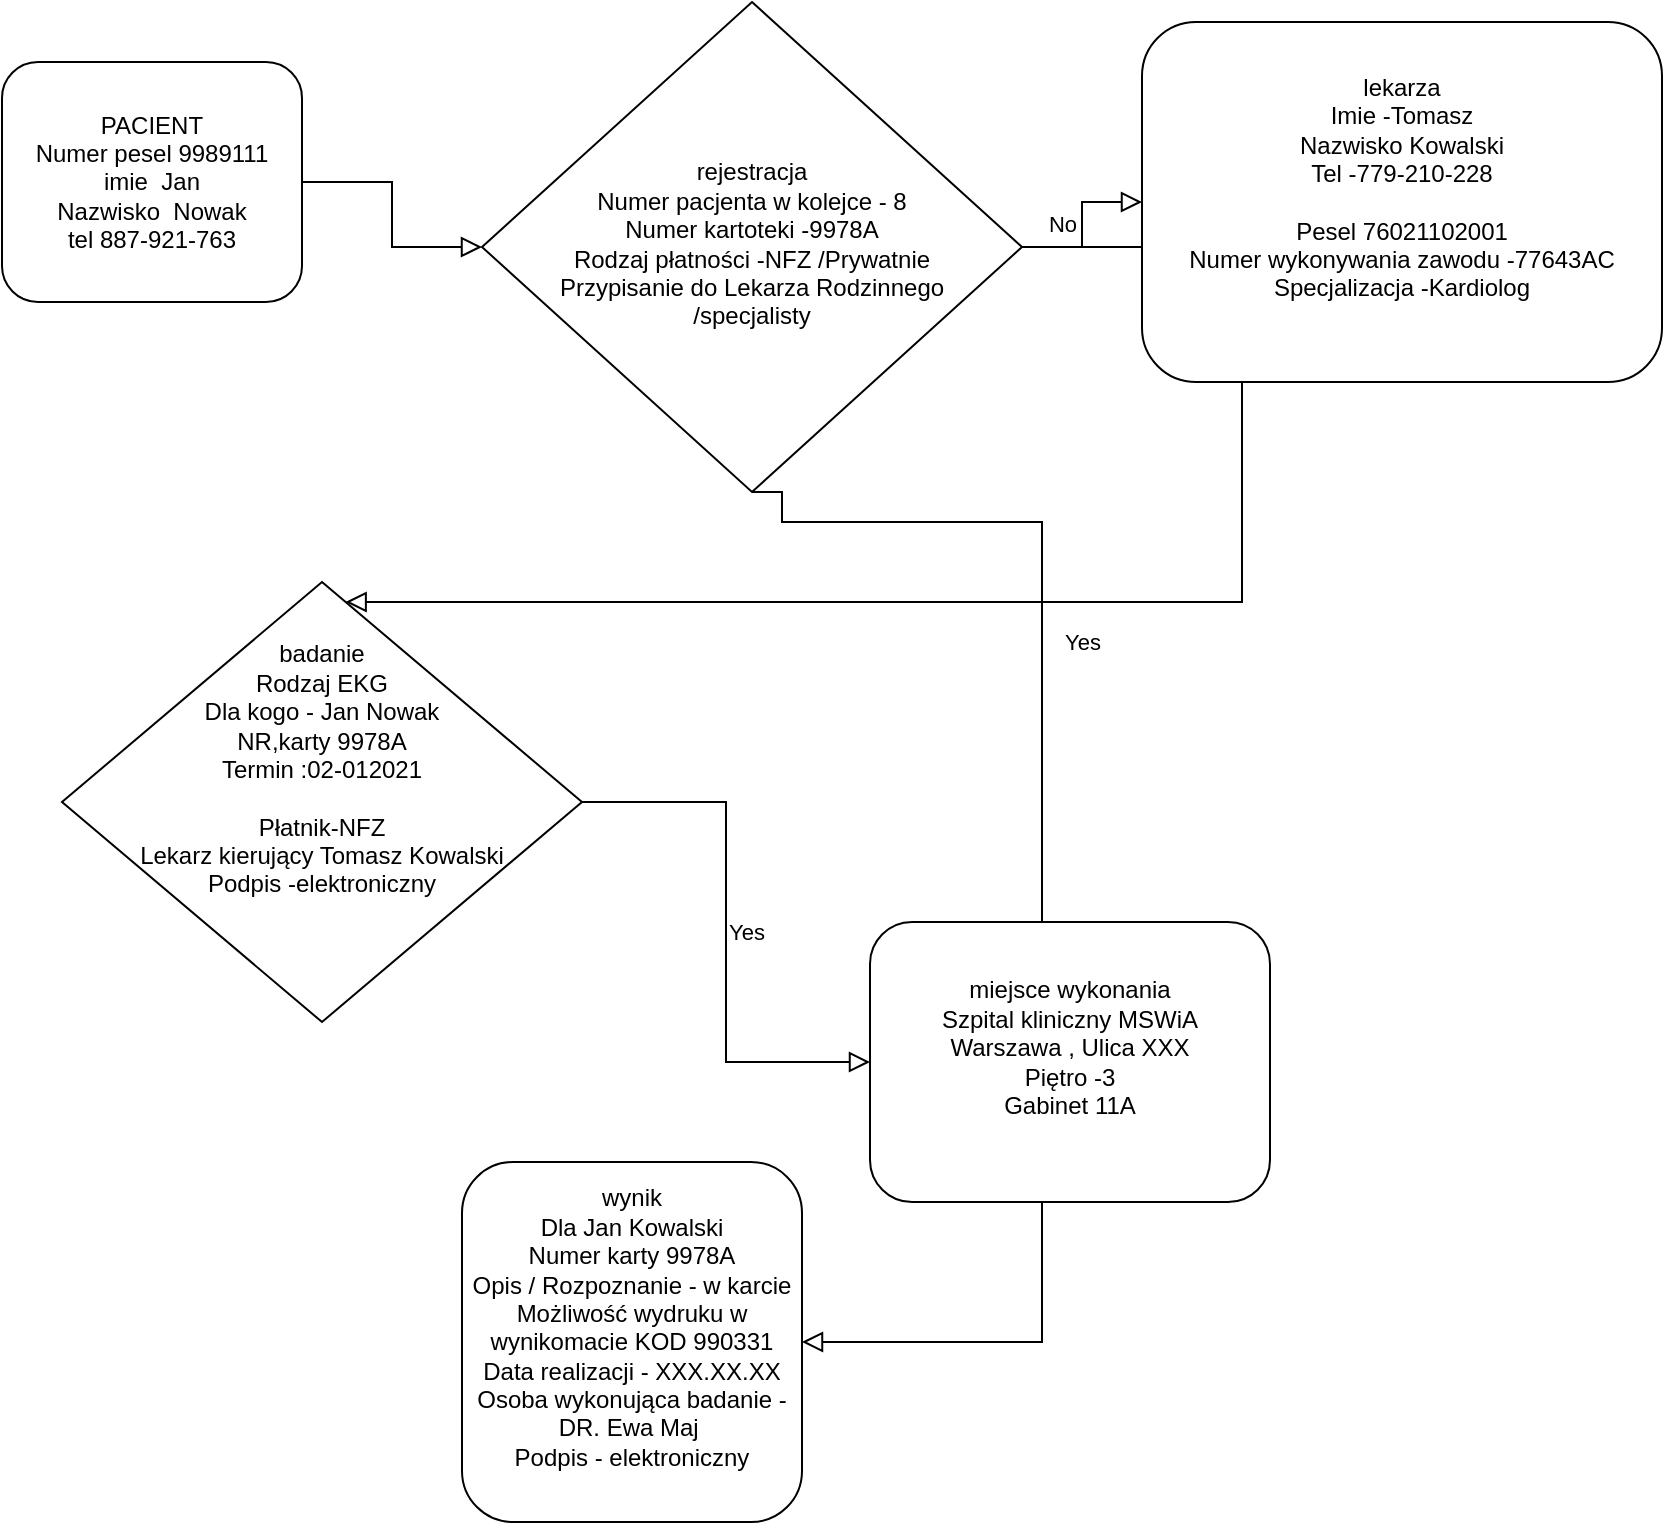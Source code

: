<mxfile version="13.10.7" type="github">
  <diagram id="C5RBs43oDa-KdzZeNtuy" name="Page-1">
    <mxGraphModel dx="1929" dy="1799" grid="1" gridSize="10" guides="1" tooltips="1" connect="1" arrows="1" fold="1" page="1" pageScale="1" pageWidth="827" pageHeight="1169" math="0" shadow="0">
      <root>
        <mxCell id="WIyWlLk6GJQsqaUBKTNV-0" />
        <mxCell id="WIyWlLk6GJQsqaUBKTNV-1" parent="WIyWlLk6GJQsqaUBKTNV-0" />
        <mxCell id="WIyWlLk6GJQsqaUBKTNV-2" value="" style="rounded=0;html=1;jettySize=auto;orthogonalLoop=1;fontSize=11;endArrow=block;endFill=0;endSize=8;strokeWidth=1;shadow=0;labelBackgroundColor=none;edgeStyle=orthogonalEdgeStyle;" parent="WIyWlLk6GJQsqaUBKTNV-1" source="WIyWlLk6GJQsqaUBKTNV-3" target="WIyWlLk6GJQsqaUBKTNV-6" edge="1">
          <mxGeometry relative="1" as="geometry" />
        </mxCell>
        <mxCell id="WIyWlLk6GJQsqaUBKTNV-3" value="&lt;div&gt;PACIENT&lt;br&gt;&lt;/div&gt;&lt;div&gt;Numer pesel 9989111&lt;/div&gt;&lt;div&gt;imie&amp;nbsp; Jan&lt;/div&gt;&lt;div&gt;Nazwisko&amp;nbsp; Nowak &lt;br&gt;&lt;/div&gt;&lt;div&gt;tel 887-921-763&lt;br&gt;&lt;/div&gt;" style="rounded=1;whiteSpace=wrap;html=1;fontSize=12;glass=0;strokeWidth=1;shadow=0;" parent="WIyWlLk6GJQsqaUBKTNV-1" vertex="1">
          <mxGeometry x="-20" width="150" height="120" as="geometry" />
        </mxCell>
        <mxCell id="WIyWlLk6GJQsqaUBKTNV-4" value="Yes" style="rounded=0;html=1;jettySize=auto;orthogonalLoop=1;fontSize=11;endArrow=block;endFill=0;endSize=8;strokeWidth=1;shadow=0;labelBackgroundColor=none;edgeStyle=orthogonalEdgeStyle;" parent="WIyWlLk6GJQsqaUBKTNV-1" source="WIyWlLk6GJQsqaUBKTNV-6" target="WIyWlLk6GJQsqaUBKTNV-10" edge="1">
          <mxGeometry y="20" relative="1" as="geometry">
            <mxPoint as="offset" />
            <Array as="points">
              <mxPoint x="600" y="93" />
              <mxPoint x="600" y="270" />
              <mxPoint x="80" y="270" />
            </Array>
          </mxGeometry>
        </mxCell>
        <mxCell id="WIyWlLk6GJQsqaUBKTNV-5" value="No" style="edgeStyle=orthogonalEdgeStyle;rounded=0;html=1;jettySize=auto;orthogonalLoop=1;fontSize=11;endArrow=block;endFill=0;endSize=8;strokeWidth=1;shadow=0;labelBackgroundColor=none;" parent="WIyWlLk6GJQsqaUBKTNV-1" source="WIyWlLk6GJQsqaUBKTNV-6" target="WIyWlLk6GJQsqaUBKTNV-7" edge="1">
          <mxGeometry y="10" relative="1" as="geometry">
            <mxPoint as="offset" />
          </mxGeometry>
        </mxCell>
        <mxCell id="WIyWlLk6GJQsqaUBKTNV-6" value="&lt;div&gt;rejestracja &lt;br&gt;&lt;/div&gt;&lt;div&gt;Numer pacjenta w kolejce - 8 &lt;br&gt;&lt;/div&gt;&lt;div&gt;Numer kartoteki -9978A&lt;/div&gt;&lt;div&gt;Rodzaj płatności -NFZ /Prywatnie &lt;br&gt;&lt;/div&gt;&lt;div&gt;Przypisanie do Lekarza Rodzinnego &lt;br&gt;&lt;/div&gt;&lt;div&gt;/specjalisty &lt;br&gt;&lt;/div&gt;" style="rhombus;whiteSpace=wrap;html=1;shadow=0;fontFamily=Helvetica;fontSize=12;align=center;strokeWidth=1;spacing=6;spacingTop=-4;" parent="WIyWlLk6GJQsqaUBKTNV-1" vertex="1">
          <mxGeometry x="220" y="-30" width="270" height="245" as="geometry" />
        </mxCell>
        <mxCell id="WIyWlLk6GJQsqaUBKTNV-7" value="&lt;div&gt;lekarza&lt;/div&gt;&lt;div&gt;Imie -Tomasz&lt;/div&gt;&lt;div&gt;Nazwisko Kowalski&lt;/div&gt;&lt;div&gt;Tel -779-210-228&lt;br&gt;&lt;/div&gt;&lt;div&gt;&lt;br&gt;&lt;/div&gt;&lt;div&gt;Pesel 76021102001&lt;/div&gt;&lt;div&gt;Numer wykonywania zawodu -77643AC&lt;/div&gt;&lt;div&gt;Specjalizacja -Kardiolog&lt;br&gt;&lt;/div&gt;&lt;div&gt;&lt;br&gt;&lt;/div&gt;" style="rounded=1;whiteSpace=wrap;html=1;fontSize=12;glass=0;strokeWidth=1;shadow=0;" parent="WIyWlLk6GJQsqaUBKTNV-1" vertex="1">
          <mxGeometry x="550" y="-20" width="260" height="180" as="geometry" />
        </mxCell>
        <mxCell id="WIyWlLk6GJQsqaUBKTNV-8" value="No" style="rounded=0;html=1;jettySize=auto;orthogonalLoop=1;fontSize=11;endArrow=block;endFill=0;endSize=8;strokeWidth=1;shadow=0;labelBackgroundColor=none;edgeStyle=orthogonalEdgeStyle;exitX=0.5;exitY=1;exitDx=0;exitDy=0;" parent="WIyWlLk6GJQsqaUBKTNV-1" source="WIyWlLk6GJQsqaUBKTNV-6" target="WIyWlLk6GJQsqaUBKTNV-11" edge="1">
          <mxGeometry x="0.333" y="20" relative="1" as="geometry">
            <mxPoint as="offset" />
            <Array as="points">
              <mxPoint x="370" y="215" />
              <mxPoint x="370" y="230" />
              <mxPoint x="500" y="230" />
              <mxPoint x="500" y="640" />
            </Array>
          </mxGeometry>
        </mxCell>
        <mxCell id="WIyWlLk6GJQsqaUBKTNV-9" value="Yes" style="edgeStyle=orthogonalEdgeStyle;rounded=0;html=1;jettySize=auto;orthogonalLoop=1;fontSize=11;endArrow=block;endFill=0;endSize=8;strokeWidth=1;shadow=0;labelBackgroundColor=none;" parent="WIyWlLk6GJQsqaUBKTNV-1" source="WIyWlLk6GJQsqaUBKTNV-10" target="WIyWlLk6GJQsqaUBKTNV-12" edge="1">
          <mxGeometry y="10" relative="1" as="geometry">
            <mxPoint as="offset" />
          </mxGeometry>
        </mxCell>
        <mxCell id="WIyWlLk6GJQsqaUBKTNV-10" value="&lt;div&gt;badanie&lt;/div&gt;&lt;div&gt;Rodzaj EKG&lt;/div&gt;&lt;div&gt;Dla kogo - Jan Nowak&lt;/div&gt;&lt;div&gt;NR,karty 9978A&lt;/div&gt;&lt;div&gt;Termin :02-012021&lt;br&gt;&lt;/div&gt;&lt;div&gt;&lt;br&gt;&lt;/div&gt;&lt;div&gt;Płatnik-NFZ &lt;br&gt;&lt;/div&gt;&lt;div&gt;Lekarz kierujący Tomasz Kowalski&lt;/div&gt;&lt;div&gt;Podpis -elektroniczny &lt;br&gt;&lt;/div&gt;&lt;div&gt;&lt;br&gt;&lt;/div&gt;&lt;div&gt;&lt;br&gt;&lt;/div&gt;" style="rhombus;whiteSpace=wrap;html=1;shadow=0;fontFamily=Helvetica;fontSize=12;align=center;strokeWidth=1;spacing=6;spacingTop=-4;" parent="WIyWlLk6GJQsqaUBKTNV-1" vertex="1">
          <mxGeometry x="10" y="260" width="260" height="220" as="geometry" />
        </mxCell>
        <mxCell id="WIyWlLk6GJQsqaUBKTNV-11" value="&lt;div&gt;wynik&lt;/div&gt;&lt;div&gt;Dla Jan Kowalski&lt;/div&gt;&lt;div&gt;Numer karty 9978A&lt;/div&gt;&lt;div&gt;Opis / Rozpoznanie - w karcie &lt;br&gt;&lt;/div&gt;&lt;div&gt;Możliwość wydruku w wynikomacie KOD 990331&lt;/div&gt;&lt;div&gt;Data realizacji - XXX.XX.XX &lt;br&gt;&lt;/div&gt;&lt;div&gt;Osoba wykonująca badanie - DR. Ewa Maj&amp;nbsp; &lt;br&gt;&lt;/div&gt;&lt;div&gt;Podpis - elektroniczny&lt;br&gt;&lt;/div&gt;&lt;div&gt;&lt;br&gt;&lt;/div&gt;" style="rounded=1;whiteSpace=wrap;html=1;fontSize=12;glass=0;strokeWidth=1;shadow=0;" parent="WIyWlLk6GJQsqaUBKTNV-1" vertex="1">
          <mxGeometry x="210" y="550" width="170" height="180" as="geometry" />
        </mxCell>
        <mxCell id="WIyWlLk6GJQsqaUBKTNV-12" value="&lt;div&gt;miejsce wykonania&lt;/div&gt;&lt;div&gt;Szpital kliniczny MSWiA&lt;/div&gt;&lt;div&gt;Warszawa , Ulica XXX&lt;/div&gt;&lt;div&gt;Piętro -3&lt;/div&gt;&lt;div&gt;Gabinet 11A&lt;/div&gt;&lt;div&gt;&lt;br&gt;&lt;/div&gt;" style="rounded=1;whiteSpace=wrap;html=1;fontSize=12;glass=0;strokeWidth=1;shadow=0;" parent="WIyWlLk6GJQsqaUBKTNV-1" vertex="1">
          <mxGeometry x="414" y="430" width="200" height="140" as="geometry" />
        </mxCell>
      </root>
    </mxGraphModel>
  </diagram>
</mxfile>
